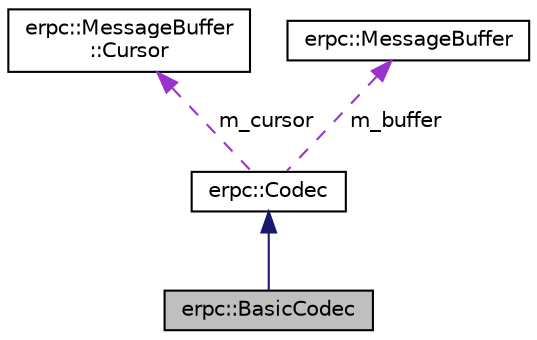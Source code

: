 digraph "erpc::BasicCodec"
{
  edge [fontname="Helvetica",fontsize="10",labelfontname="Helvetica",labelfontsize="10"];
  node [fontname="Helvetica",fontsize="10",shape=record];
  Node1 [label="erpc::BasicCodec",height=0.2,width=0.4,color="black", fillcolor="grey75", style="filled", fontcolor="black"];
  Node2 -> Node1 [dir="back",color="midnightblue",fontsize="10",style="solid",fontname="Helvetica"];
  Node2 [label="erpc::Codec",height=0.2,width=0.4,color="black", fillcolor="white", style="filled",URL="$classerpc_1_1_codec.html",tooltip="Abstract serialization encoder/decoder interface. "];
  Node3 -> Node2 [dir="back",color="darkorchid3",fontsize="10",style="dashed",label=" m_cursor" ,fontname="Helvetica"];
  Node3 [label="erpc::MessageBuffer\l::Cursor",height=0.2,width=0.4,color="black", fillcolor="white", style="filled",URL="$classerpc_1_1_message_buffer_1_1_cursor.html",tooltip="Cursor within a MessageBuffer. "];
  Node4 -> Node2 [dir="back",color="darkorchid3",fontsize="10",style="dashed",label=" m_buffer" ,fontname="Helvetica"];
  Node4 [label="erpc::MessageBuffer",height=0.2,width=0.4,color="black", fillcolor="white", style="filled",URL="$classerpc_1_1_message_buffer.html",tooltip="Represents a memory buffer containing a message. "];
}
